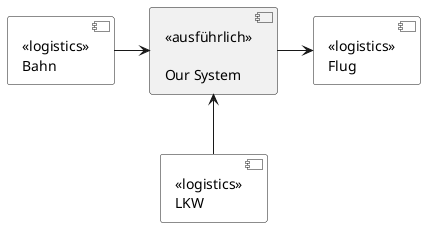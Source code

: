 @startuml
skinparam componentstyle UML2

component [«ausführlich»\n\nOur System] as OSA
component [«logistics»\nFlug] as Flug #White
component [«logistics»\nBahn] as Bahn #White
component [«logistics»\nLKW] as Lkw #White



Bahn -> OSA
OSA -> Flug
Lkw -up-> OSA

@enduml